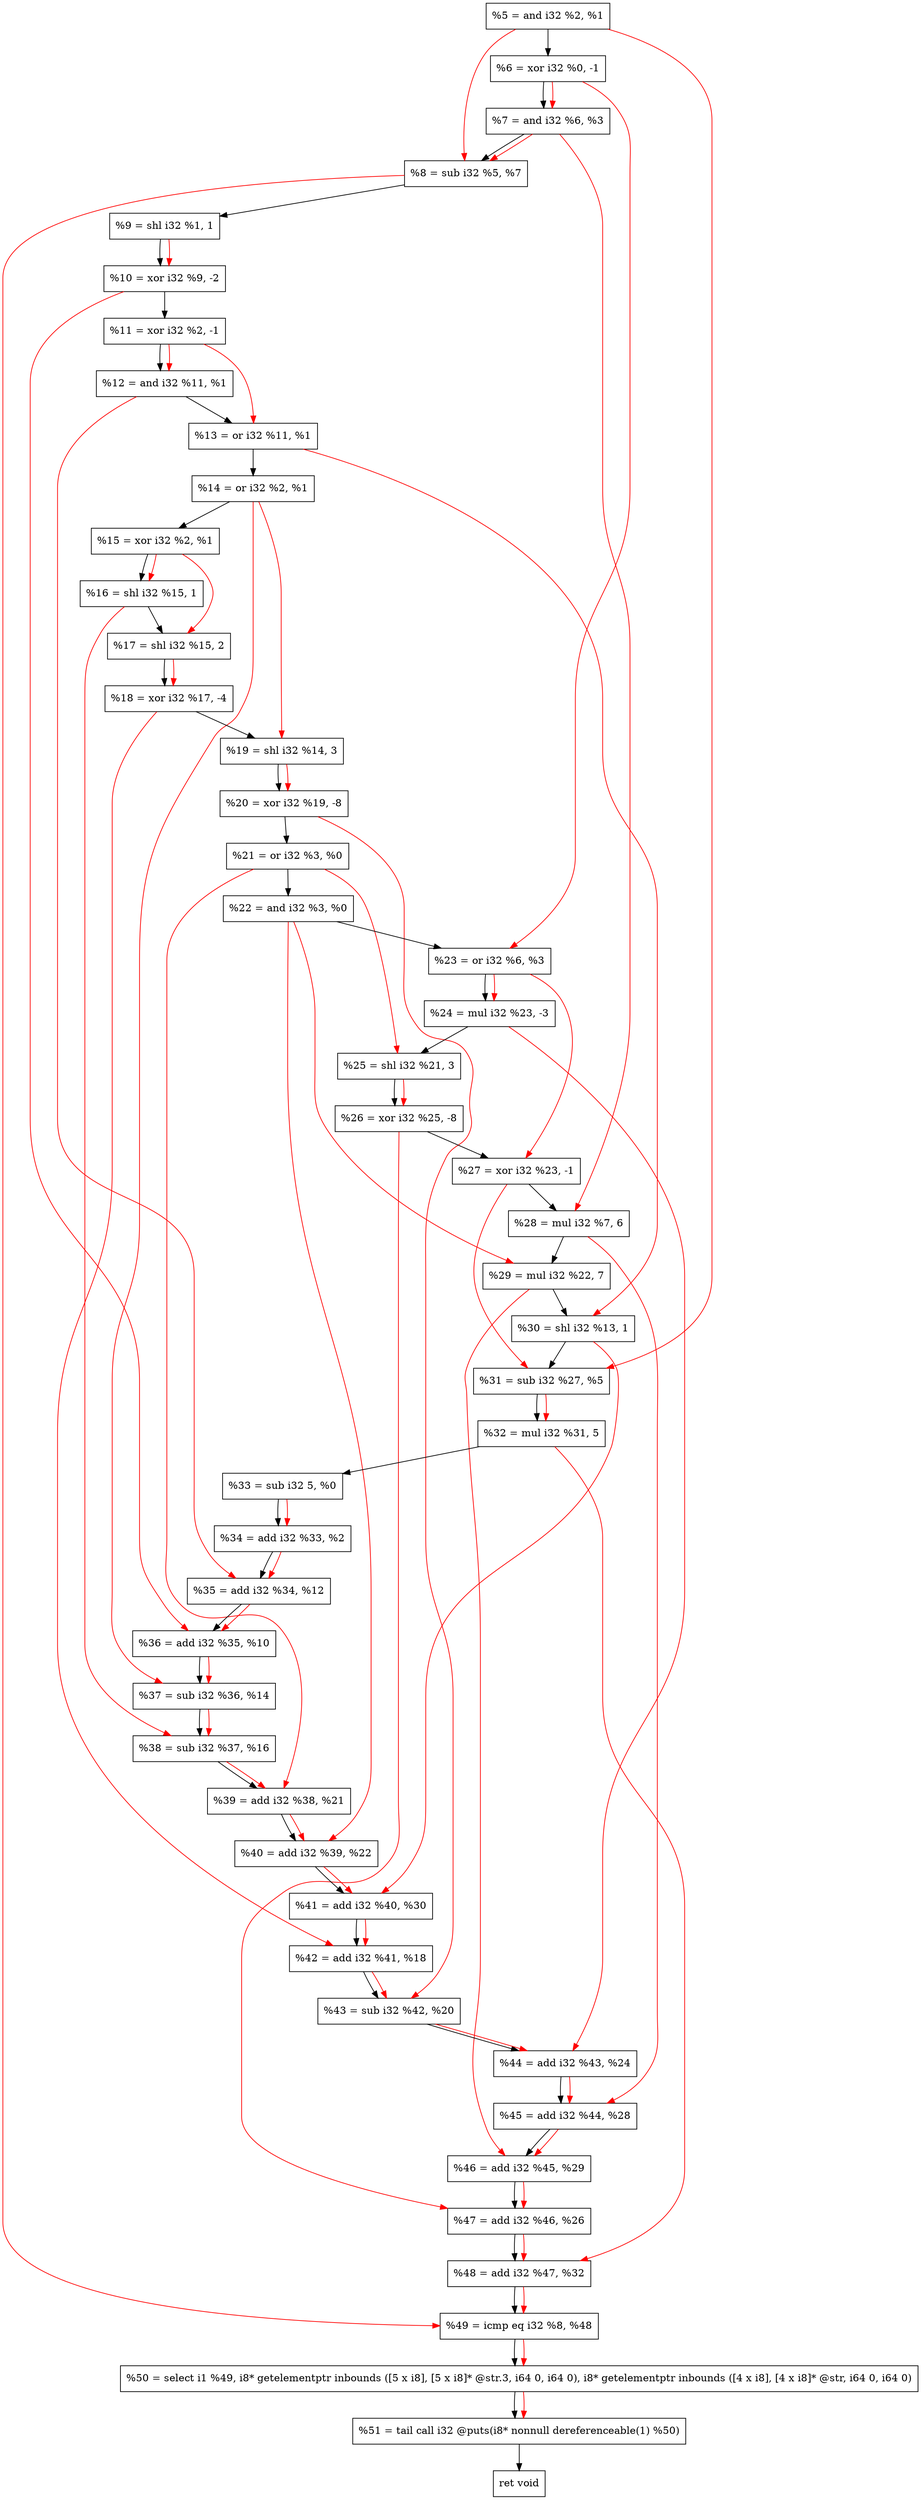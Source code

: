 digraph "DFG for'crackme' function" {
	Node0x233c710[shape=record, label="  %5 = and i32 %2, %1"];
	Node0x233cd90[shape=record, label="  %6 = xor i32 %0, -1"];
	Node0x233ce00[shape=record, label="  %7 = and i32 %6, %3"];
	Node0x233ce70[shape=record, label="  %8 = sub i32 %5, %7"];
	Node0x233cf10[shape=record, label="  %9 = shl i32 %1, 1"];
	Node0x233cfb0[shape=record, label="  %10 = xor i32 %9, -2"];
	Node0x233d020[shape=record, label="  %11 = xor i32 %2, -1"];
	Node0x233d090[shape=record, label="  %12 = and i32 %11, %1"];
	Node0x233d100[shape=record, label="  %13 = or i32 %11, %1"];
	Node0x233d170[shape=record, label="  %14 = or i32 %2, %1"];
	Node0x233d1e0[shape=record, label="  %15 = xor i32 %2, %1"];
	Node0x233d250[shape=record, label="  %16 = shl i32 %15, 1"];
	Node0x233d2f0[shape=record, label="  %17 = shl i32 %15, 2"];
	Node0x233d390[shape=record, label="  %18 = xor i32 %17, -4"];
	Node0x233d430[shape=record, label="  %19 = shl i32 %14, 3"];
	Node0x233d4d0[shape=record, label="  %20 = xor i32 %19, -8"];
	Node0x233d540[shape=record, label="  %21 = or i32 %3, %0"];
	Node0x233d5b0[shape=record, label="  %22 = and i32 %3, %0"];
	Node0x233d620[shape=record, label="  %23 = or i32 %6, %3"];
	Node0x233d6c0[shape=record, label="  %24 = mul i32 %23, -3"];
	Node0x233d730[shape=record, label="  %25 = shl i32 %21, 3"];
	Node0x233d7a0[shape=record, label="  %26 = xor i32 %25, -8"];
	Node0x233d810[shape=record, label="  %27 = xor i32 %23, -1"];
	Node0x233d8b0[shape=record, label="  %28 = mul i32 %7, 6"];
	Node0x233d950[shape=record, label="  %29 = mul i32 %22, 7"];
	Node0x233d9c0[shape=record, label="  %30 = shl i32 %13, 1"];
	Node0x233da30[shape=record, label="  %31 = sub i32 %27, %5"];
	Node0x233dad0[shape=record, label="  %32 = mul i32 %31, 5"];
	Node0x233dd50[shape=record, label="  %33 = sub i32 5, %0"];
	Node0x233ddc0[shape=record, label="  %34 = add i32 %33, %2"];
	Node0x233de30[shape=record, label="  %35 = add i32 %34, %12"];
	Node0x233dea0[shape=record, label="  %36 = add i32 %35, %10"];
	Node0x233df10[shape=record, label="  %37 = sub i32 %36, %14"];
	Node0x233df80[shape=record, label="  %38 = sub i32 %37, %16"];
	Node0x233dff0[shape=record, label="  %39 = add i32 %38, %21"];
	Node0x233e060[shape=record, label="  %40 = add i32 %39, %22"];
	Node0x233e0d0[shape=record, label="  %41 = add i32 %40, %30"];
	Node0x233e140[shape=record, label="  %42 = add i32 %41, %18"];
	Node0x233e1b0[shape=record, label="  %43 = sub i32 %42, %20"];
	Node0x233e220[shape=record, label="  %44 = add i32 %43, %24"];
	Node0x233e290[shape=record, label="  %45 = add i32 %44, %28"];
	Node0x233e300[shape=record, label="  %46 = add i32 %45, %29"];
	Node0x233e370[shape=record, label="  %47 = add i32 %46, %26"];
	Node0x233e3e0[shape=record, label="  %48 = add i32 %47, %32"];
	Node0x233e450[shape=record, label="  %49 = icmp eq i32 %8, %48"];
	Node0x22dd268[shape=record, label="  %50 = select i1 %49, i8* getelementptr inbounds ([5 x i8], [5 x i8]* @str.3, i64 0, i64 0), i8* getelementptr inbounds ([4 x i8], [4 x i8]* @str, i64 0, i64 0)"];
	Node0x233e8f0[shape=record, label="  %51 = tail call i32 @puts(i8* nonnull dereferenceable(1) %50)"];
	Node0x233e940[shape=record, label="  ret void"];
	Node0x233c710 -> Node0x233cd90;
	Node0x233cd90 -> Node0x233ce00;
	Node0x233ce00 -> Node0x233ce70;
	Node0x233ce70 -> Node0x233cf10;
	Node0x233cf10 -> Node0x233cfb0;
	Node0x233cfb0 -> Node0x233d020;
	Node0x233d020 -> Node0x233d090;
	Node0x233d090 -> Node0x233d100;
	Node0x233d100 -> Node0x233d170;
	Node0x233d170 -> Node0x233d1e0;
	Node0x233d1e0 -> Node0x233d250;
	Node0x233d250 -> Node0x233d2f0;
	Node0x233d2f0 -> Node0x233d390;
	Node0x233d390 -> Node0x233d430;
	Node0x233d430 -> Node0x233d4d0;
	Node0x233d4d0 -> Node0x233d540;
	Node0x233d540 -> Node0x233d5b0;
	Node0x233d5b0 -> Node0x233d620;
	Node0x233d620 -> Node0x233d6c0;
	Node0x233d6c0 -> Node0x233d730;
	Node0x233d730 -> Node0x233d7a0;
	Node0x233d7a0 -> Node0x233d810;
	Node0x233d810 -> Node0x233d8b0;
	Node0x233d8b0 -> Node0x233d950;
	Node0x233d950 -> Node0x233d9c0;
	Node0x233d9c0 -> Node0x233da30;
	Node0x233da30 -> Node0x233dad0;
	Node0x233dad0 -> Node0x233dd50;
	Node0x233dd50 -> Node0x233ddc0;
	Node0x233ddc0 -> Node0x233de30;
	Node0x233de30 -> Node0x233dea0;
	Node0x233dea0 -> Node0x233df10;
	Node0x233df10 -> Node0x233df80;
	Node0x233df80 -> Node0x233dff0;
	Node0x233dff0 -> Node0x233e060;
	Node0x233e060 -> Node0x233e0d0;
	Node0x233e0d0 -> Node0x233e140;
	Node0x233e140 -> Node0x233e1b0;
	Node0x233e1b0 -> Node0x233e220;
	Node0x233e220 -> Node0x233e290;
	Node0x233e290 -> Node0x233e300;
	Node0x233e300 -> Node0x233e370;
	Node0x233e370 -> Node0x233e3e0;
	Node0x233e3e0 -> Node0x233e450;
	Node0x233e450 -> Node0x22dd268;
	Node0x22dd268 -> Node0x233e8f0;
	Node0x233e8f0 -> Node0x233e940;
edge [color=red]
	Node0x233cd90 -> Node0x233ce00;
	Node0x233c710 -> Node0x233ce70;
	Node0x233ce00 -> Node0x233ce70;
	Node0x233cf10 -> Node0x233cfb0;
	Node0x233d020 -> Node0x233d090;
	Node0x233d020 -> Node0x233d100;
	Node0x233d1e0 -> Node0x233d250;
	Node0x233d1e0 -> Node0x233d2f0;
	Node0x233d2f0 -> Node0x233d390;
	Node0x233d170 -> Node0x233d430;
	Node0x233d430 -> Node0x233d4d0;
	Node0x233cd90 -> Node0x233d620;
	Node0x233d620 -> Node0x233d6c0;
	Node0x233d540 -> Node0x233d730;
	Node0x233d730 -> Node0x233d7a0;
	Node0x233d620 -> Node0x233d810;
	Node0x233ce00 -> Node0x233d8b0;
	Node0x233d5b0 -> Node0x233d950;
	Node0x233d100 -> Node0x233d9c0;
	Node0x233d810 -> Node0x233da30;
	Node0x233c710 -> Node0x233da30;
	Node0x233da30 -> Node0x233dad0;
	Node0x233dd50 -> Node0x233ddc0;
	Node0x233ddc0 -> Node0x233de30;
	Node0x233d090 -> Node0x233de30;
	Node0x233de30 -> Node0x233dea0;
	Node0x233cfb0 -> Node0x233dea0;
	Node0x233dea0 -> Node0x233df10;
	Node0x233d170 -> Node0x233df10;
	Node0x233df10 -> Node0x233df80;
	Node0x233d250 -> Node0x233df80;
	Node0x233df80 -> Node0x233dff0;
	Node0x233d540 -> Node0x233dff0;
	Node0x233dff0 -> Node0x233e060;
	Node0x233d5b0 -> Node0x233e060;
	Node0x233e060 -> Node0x233e0d0;
	Node0x233d9c0 -> Node0x233e0d0;
	Node0x233e0d0 -> Node0x233e140;
	Node0x233d390 -> Node0x233e140;
	Node0x233e140 -> Node0x233e1b0;
	Node0x233d4d0 -> Node0x233e1b0;
	Node0x233e1b0 -> Node0x233e220;
	Node0x233d6c0 -> Node0x233e220;
	Node0x233e220 -> Node0x233e290;
	Node0x233d8b0 -> Node0x233e290;
	Node0x233e290 -> Node0x233e300;
	Node0x233d950 -> Node0x233e300;
	Node0x233e300 -> Node0x233e370;
	Node0x233d7a0 -> Node0x233e370;
	Node0x233e370 -> Node0x233e3e0;
	Node0x233dad0 -> Node0x233e3e0;
	Node0x233ce70 -> Node0x233e450;
	Node0x233e3e0 -> Node0x233e450;
	Node0x233e450 -> Node0x22dd268;
	Node0x22dd268 -> Node0x233e8f0;
}
